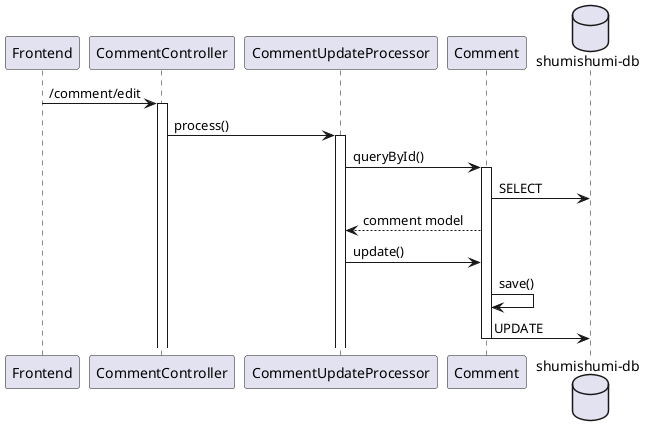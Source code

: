 @startuml edit
participant "Frontend" as fe
participant "CommentController" as cc

participant "CommentUpdateProcessor" as proc

participant "Comment" as cm

database "shumishumi-db" as db

fe -> cc++ : /comment/edit
cc -> proc++ : process()

proc -> cm++ : queryById()
cm -> db : SELECT
proc <-- cm : comment model

proc -> cm : update()
cm -> cm : save()
cm -> db : UPDATE
deactivate cm

@enduml
